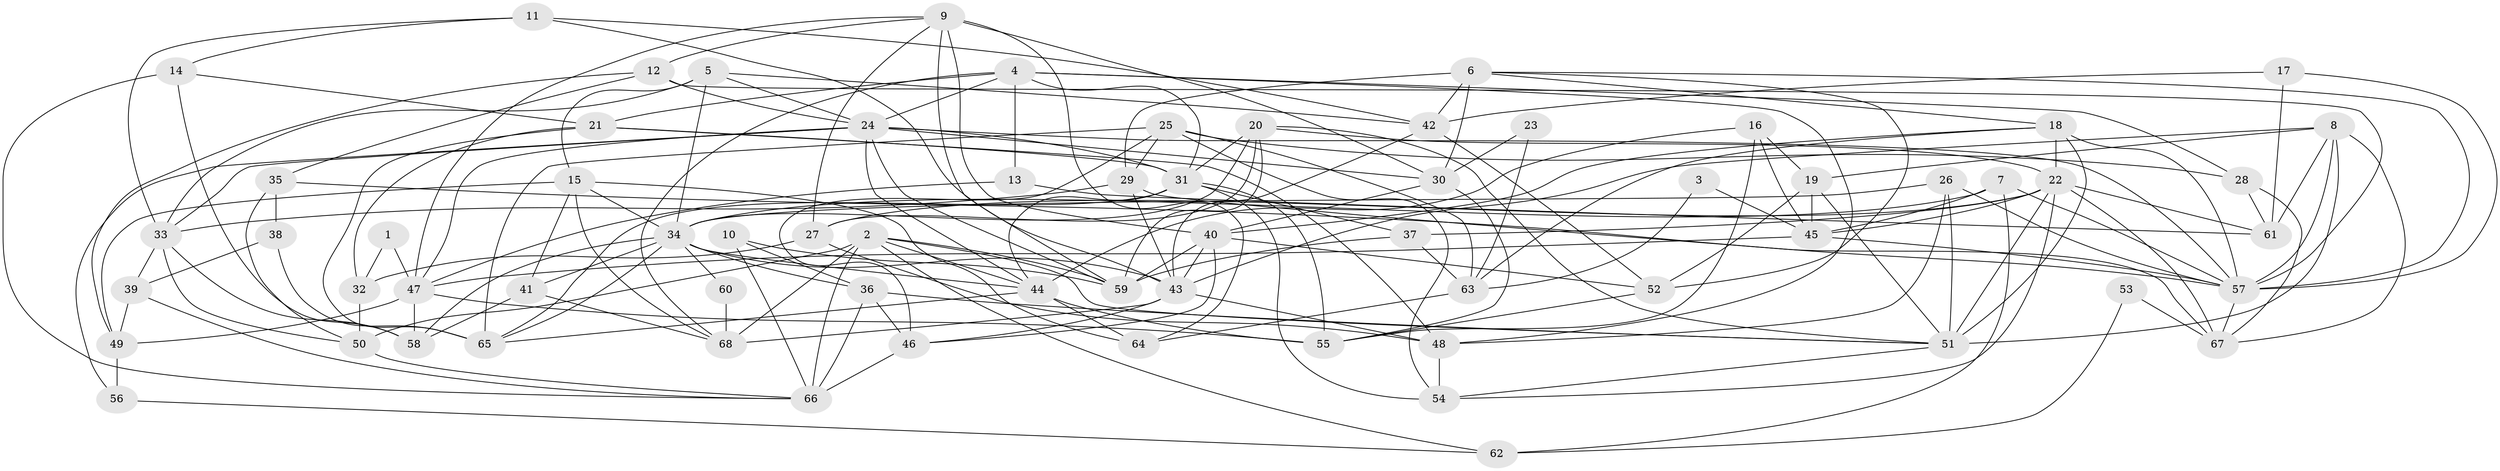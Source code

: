 // original degree distribution, {3: 0.25, 5: 0.18382352941176472, 6: 0.11029411764705882, 2: 0.14705882352941177, 4: 0.27205882352941174, 9: 0.014705882352941176, 7: 0.022058823529411766}
// Generated by graph-tools (version 1.1) at 2025/02/03/09/25 03:02:01]
// undirected, 68 vertices, 187 edges
graph export_dot {
graph [start="1"]
  node [color=gray90,style=filled];
  1;
  2;
  3;
  4;
  5;
  6;
  7;
  8;
  9;
  10;
  11;
  12;
  13;
  14;
  15;
  16;
  17;
  18;
  19;
  20;
  21;
  22;
  23;
  24;
  25;
  26;
  27;
  28;
  29;
  30;
  31;
  32;
  33;
  34;
  35;
  36;
  37;
  38;
  39;
  40;
  41;
  42;
  43;
  44;
  45;
  46;
  47;
  48;
  49;
  50;
  51;
  52;
  53;
  54;
  55;
  56;
  57;
  58;
  59;
  60;
  61;
  62;
  63;
  64;
  65;
  66;
  67;
  68;
  1 -- 32 [weight=1.0];
  1 -- 47 [weight=1.0];
  2 -- 44 [weight=1.0];
  2 -- 50 [weight=1.0];
  2 -- 51 [weight=1.0];
  2 -- 59 [weight=1.0];
  2 -- 62 [weight=1.0];
  2 -- 66 [weight=2.0];
  2 -- 68 [weight=2.0];
  3 -- 45 [weight=1.0];
  3 -- 63 [weight=1.0];
  4 -- 13 [weight=1.0];
  4 -- 21 [weight=1.0];
  4 -- 24 [weight=2.0];
  4 -- 28 [weight=1.0];
  4 -- 31 [weight=1.0];
  4 -- 48 [weight=1.0];
  4 -- 68 [weight=1.0];
  5 -- 15 [weight=1.0];
  5 -- 24 [weight=1.0];
  5 -- 33 [weight=1.0];
  5 -- 34 [weight=1.0];
  5 -- 42 [weight=1.0];
  6 -- 18 [weight=1.0];
  6 -- 29 [weight=1.0];
  6 -- 30 [weight=1.0];
  6 -- 42 [weight=2.0];
  6 -- 52 [weight=1.0];
  6 -- 57 [weight=1.0];
  7 -- 34 [weight=1.0];
  7 -- 45 [weight=1.0];
  7 -- 57 [weight=1.0];
  7 -- 62 [weight=1.0];
  8 -- 19 [weight=1.0];
  8 -- 43 [weight=2.0];
  8 -- 51 [weight=2.0];
  8 -- 57 [weight=1.0];
  8 -- 61 [weight=1.0];
  8 -- 67 [weight=1.0];
  9 -- 12 [weight=1.0];
  9 -- 27 [weight=1.0];
  9 -- 30 [weight=1.0];
  9 -- 40 [weight=1.0];
  9 -- 47 [weight=1.0];
  9 -- 59 [weight=1.0];
  9 -- 64 [weight=1.0];
  10 -- 36 [weight=1.0];
  10 -- 59 [weight=1.0];
  10 -- 66 [weight=1.0];
  11 -- 14 [weight=1.0];
  11 -- 33 [weight=1.0];
  11 -- 42 [weight=1.0];
  11 -- 43 [weight=1.0];
  12 -- 24 [weight=1.0];
  12 -- 35 [weight=1.0];
  12 -- 49 [weight=1.0];
  12 -- 57 [weight=1.0];
  13 -- 47 [weight=1.0];
  13 -- 61 [weight=1.0];
  14 -- 21 [weight=1.0];
  14 -- 58 [weight=1.0];
  14 -- 66 [weight=1.0];
  15 -- 34 [weight=1.0];
  15 -- 41 [weight=1.0];
  15 -- 49 [weight=1.0];
  15 -- 64 [weight=2.0];
  15 -- 68 [weight=1.0];
  16 -- 19 [weight=1.0];
  16 -- 44 [weight=1.0];
  16 -- 45 [weight=1.0];
  16 -- 55 [weight=1.0];
  17 -- 42 [weight=1.0];
  17 -- 57 [weight=1.0];
  17 -- 61 [weight=1.0];
  18 -- 22 [weight=2.0];
  18 -- 40 [weight=1.0];
  18 -- 51 [weight=1.0];
  18 -- 57 [weight=1.0];
  18 -- 63 [weight=1.0];
  19 -- 45 [weight=1.0];
  19 -- 51 [weight=1.0];
  19 -- 52 [weight=1.0];
  20 -- 22 [weight=1.0];
  20 -- 27 [weight=1.0];
  20 -- 31 [weight=1.0];
  20 -- 34 [weight=1.0];
  20 -- 51 [weight=1.0];
  20 -- 59 [weight=1.0];
  21 -- 31 [weight=1.0];
  21 -- 32 [weight=2.0];
  21 -- 48 [weight=1.0];
  21 -- 65 [weight=1.0];
  22 -- 27 [weight=1.0];
  22 -- 37 [weight=1.0];
  22 -- 45 [weight=1.0];
  22 -- 51 [weight=1.0];
  22 -- 54 [weight=1.0];
  22 -- 61 [weight=1.0];
  22 -- 67 [weight=1.0];
  23 -- 30 [weight=2.0];
  23 -- 63 [weight=2.0];
  24 -- 30 [weight=1.0];
  24 -- 31 [weight=1.0];
  24 -- 33 [weight=1.0];
  24 -- 44 [weight=1.0];
  24 -- 47 [weight=1.0];
  24 -- 56 [weight=1.0];
  24 -- 57 [weight=1.0];
  24 -- 59 [weight=1.0];
  25 -- 28 [weight=1.0];
  25 -- 29 [weight=1.0];
  25 -- 46 [weight=1.0];
  25 -- 54 [weight=1.0];
  25 -- 63 [weight=1.0];
  25 -- 65 [weight=1.0];
  26 -- 34 [weight=1.0];
  26 -- 48 [weight=1.0];
  26 -- 51 [weight=1.0];
  26 -- 57 [weight=1.0];
  27 -- 32 [weight=1.0];
  27 -- 48 [weight=1.0];
  28 -- 61 [weight=1.0];
  28 -- 67 [weight=1.0];
  29 -- 33 [weight=1.0];
  29 -- 43 [weight=1.0];
  29 -- 67 [weight=1.0];
  30 -- 40 [weight=1.0];
  30 -- 55 [weight=1.0];
  31 -- 37 [weight=1.0];
  31 -- 44 [weight=1.0];
  31 -- 54 [weight=1.0];
  31 -- 55 [weight=1.0];
  31 -- 65 [weight=1.0];
  32 -- 50 [weight=2.0];
  33 -- 39 [weight=1.0];
  33 -- 50 [weight=1.0];
  33 -- 58 [weight=1.0];
  34 -- 36 [weight=1.0];
  34 -- 41 [weight=1.0];
  34 -- 43 [weight=1.0];
  34 -- 44 [weight=1.0];
  34 -- 58 [weight=1.0];
  34 -- 60 [weight=2.0];
  34 -- 65 [weight=1.0];
  35 -- 38 [weight=1.0];
  35 -- 50 [weight=1.0];
  35 -- 57 [weight=1.0];
  36 -- 46 [weight=1.0];
  36 -- 51 [weight=1.0];
  36 -- 66 [weight=1.0];
  37 -- 59 [weight=1.0];
  37 -- 63 [weight=1.0];
  38 -- 39 [weight=1.0];
  38 -- 65 [weight=2.0];
  39 -- 49 [weight=1.0];
  39 -- 66 [weight=1.0];
  40 -- 43 [weight=1.0];
  40 -- 46 [weight=1.0];
  40 -- 52 [weight=1.0];
  40 -- 59 [weight=1.0];
  41 -- 58 [weight=1.0];
  41 -- 68 [weight=1.0];
  42 -- 43 [weight=1.0];
  42 -- 52 [weight=1.0];
  43 -- 46 [weight=1.0];
  43 -- 48 [weight=1.0];
  43 -- 68 [weight=1.0];
  44 -- 55 [weight=2.0];
  44 -- 64 [weight=1.0];
  44 -- 65 [weight=1.0];
  45 -- 47 [weight=1.0];
  45 -- 57 [weight=1.0];
  46 -- 66 [weight=1.0];
  47 -- 49 [weight=1.0];
  47 -- 55 [weight=1.0];
  47 -- 58 [weight=1.0];
  48 -- 54 [weight=1.0];
  49 -- 56 [weight=1.0];
  50 -- 66 [weight=1.0];
  51 -- 54 [weight=1.0];
  52 -- 55 [weight=1.0];
  53 -- 62 [weight=1.0];
  53 -- 67 [weight=1.0];
  56 -- 62 [weight=1.0];
  57 -- 67 [weight=1.0];
  60 -- 68 [weight=1.0];
  63 -- 64 [weight=2.0];
}
